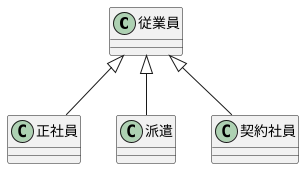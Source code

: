 @startuml アクター
    class 従業員{
    }
    class 正社員{
    }
    class 派遣{
    }
    class 契約社員{
    }
    従業員<|--正社員
    従業員<|--派遣
    従業員<|--契約社員
@enduml